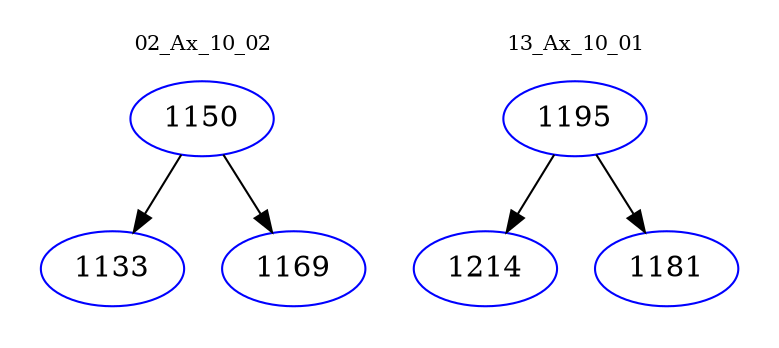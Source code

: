 digraph{
subgraph cluster_0 {
color = white
label = "02_Ax_10_02";
fontsize=10;
T0_1150 [label="1150", color="blue"]
T0_1150 -> T0_1133 [color="black"]
T0_1133 [label="1133", color="blue"]
T0_1150 -> T0_1169 [color="black"]
T0_1169 [label="1169", color="blue"]
}
subgraph cluster_1 {
color = white
label = "13_Ax_10_01";
fontsize=10;
T1_1195 [label="1195", color="blue"]
T1_1195 -> T1_1214 [color="black"]
T1_1214 [label="1214", color="blue"]
T1_1195 -> T1_1181 [color="black"]
T1_1181 [label="1181", color="blue"]
}
}
